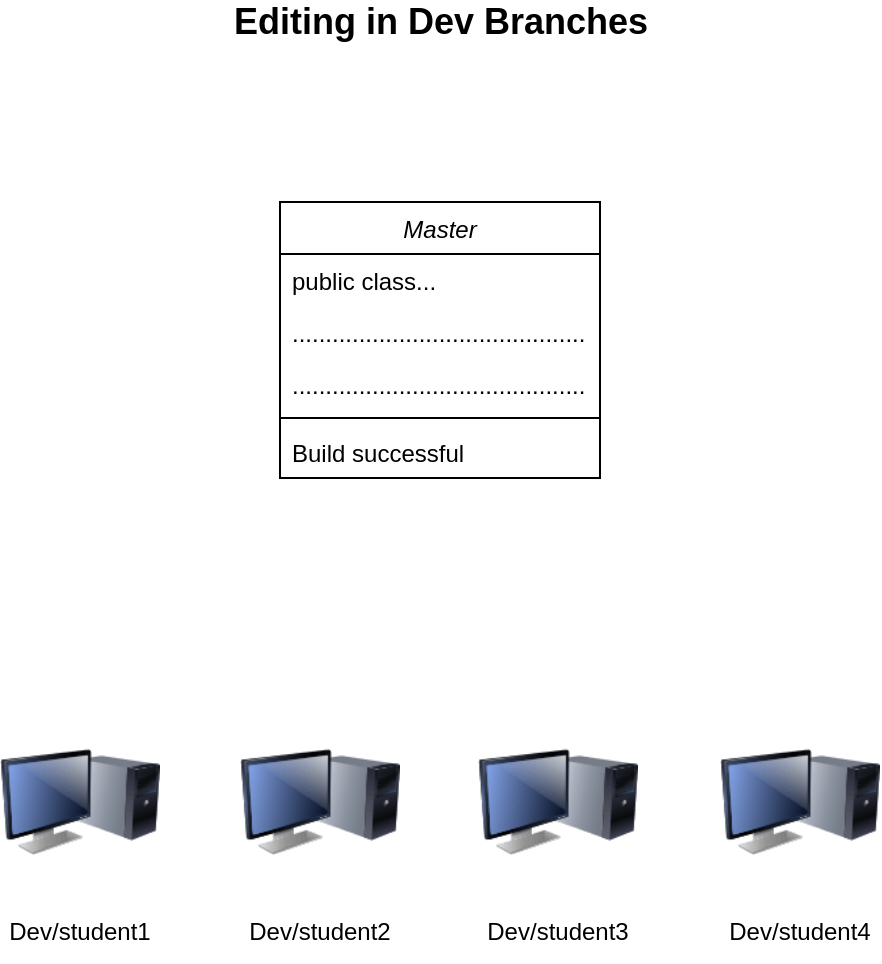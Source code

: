 <mxfile version="15.5.9" type="github">
  <diagram id="C5RBs43oDa-KdzZeNtuy" name="Page-1">
    <mxGraphModel dx="1186" dy="673" grid="1" gridSize="10" guides="1" tooltips="1" connect="1" arrows="1" fold="1" page="1" pageScale="1" pageWidth="827" pageHeight="1169" math="0" shadow="0">
      <root>
        <mxCell id="WIyWlLk6GJQsqaUBKTNV-0" />
        <mxCell id="WIyWlLk6GJQsqaUBKTNV-1" parent="WIyWlLk6GJQsqaUBKTNV-0" />
        <mxCell id="zkfFHV4jXpPFQw0GAbJ--0" value="Master" style="swimlane;fontStyle=2;align=center;verticalAlign=top;childLayout=stackLayout;horizontal=1;startSize=26;horizontalStack=0;resizeParent=1;resizeLast=0;collapsible=1;marginBottom=0;rounded=0;shadow=0;strokeWidth=1;" parent="WIyWlLk6GJQsqaUBKTNV-1" vertex="1">
          <mxGeometry x="310" y="130" width="160" height="138" as="geometry">
            <mxRectangle x="230" y="140" width="160" height="26" as="alternateBounds" />
          </mxGeometry>
        </mxCell>
        <mxCell id="zkfFHV4jXpPFQw0GAbJ--1" value="public class..." style="text;align=left;verticalAlign=top;spacingLeft=4;spacingRight=4;overflow=hidden;rotatable=0;points=[[0,0.5],[1,0.5]];portConstraint=eastwest;" parent="zkfFHV4jXpPFQw0GAbJ--0" vertex="1">
          <mxGeometry y="26" width="160" height="26" as="geometry" />
        </mxCell>
        <mxCell id="zkfFHV4jXpPFQw0GAbJ--2" value="............................................ " style="text;align=left;verticalAlign=top;spacingLeft=4;spacingRight=4;overflow=hidden;rotatable=0;points=[[0,0.5],[1,0.5]];portConstraint=eastwest;rounded=0;shadow=0;html=0;" parent="zkfFHV4jXpPFQw0GAbJ--0" vertex="1">
          <mxGeometry y="52" width="160" height="26" as="geometry" />
        </mxCell>
        <mxCell id="zkfFHV4jXpPFQw0GAbJ--3" value="............................................ " style="text;align=left;verticalAlign=top;spacingLeft=4;spacingRight=4;overflow=hidden;rotatable=0;points=[[0,0.5],[1,0.5]];portConstraint=eastwest;rounded=0;shadow=0;html=0;" parent="zkfFHV4jXpPFQw0GAbJ--0" vertex="1">
          <mxGeometry y="78" width="160" height="26" as="geometry" />
        </mxCell>
        <mxCell id="zkfFHV4jXpPFQw0GAbJ--4" value="" style="line;html=1;strokeWidth=1;align=left;verticalAlign=middle;spacingTop=-1;spacingLeft=3;spacingRight=3;rotatable=0;labelPosition=right;points=[];portConstraint=eastwest;" parent="zkfFHV4jXpPFQw0GAbJ--0" vertex="1">
          <mxGeometry y="104" width="160" height="8" as="geometry" />
        </mxCell>
        <mxCell id="zkfFHV4jXpPFQw0GAbJ--5" value="Build successful" style="text;align=left;verticalAlign=top;spacingLeft=4;spacingRight=4;overflow=hidden;rotatable=0;points=[[0,0.5],[1,0.5]];portConstraint=eastwest;" parent="zkfFHV4jXpPFQw0GAbJ--0" vertex="1">
          <mxGeometry y="112" width="160" height="26" as="geometry" />
        </mxCell>
        <mxCell id="5WkMsJCRMPGHcbdzD7bT-6" value="" style="image;html=1;image=img/lib/clip_art/computers/Monitor_Tower_128x128.png" vertex="1" parent="WIyWlLk6GJQsqaUBKTNV-1">
          <mxGeometry x="170" y="390" width="80" height="80" as="geometry" />
        </mxCell>
        <mxCell id="5WkMsJCRMPGHcbdzD7bT-7" value="" style="image;html=1;image=img/lib/clip_art/computers/Monitor_Tower_128x128.png" vertex="1" parent="WIyWlLk6GJQsqaUBKTNV-1">
          <mxGeometry x="290" y="390" width="80" height="80" as="geometry" />
        </mxCell>
        <mxCell id="5WkMsJCRMPGHcbdzD7bT-8" value="" style="image;html=1;image=img/lib/clip_art/computers/Monitor_Tower_128x128.png" vertex="1" parent="WIyWlLk6GJQsqaUBKTNV-1">
          <mxGeometry x="409" y="390" width="80" height="80" as="geometry" />
        </mxCell>
        <mxCell id="5WkMsJCRMPGHcbdzD7bT-9" value="" style="image;html=1;image=img/lib/clip_art/computers/Monitor_Tower_128x128.png" vertex="1" parent="WIyWlLk6GJQsqaUBKTNV-1">
          <mxGeometry x="530" y="390" width="80" height="80" as="geometry" />
        </mxCell>
        <mxCell id="5WkMsJCRMPGHcbdzD7bT-10" value="Dev/student1" style="text;html=1;strokeColor=none;fillColor=none;align=center;verticalAlign=middle;whiteSpace=wrap;rounded=0;" vertex="1" parent="WIyWlLk6GJQsqaUBKTNV-1">
          <mxGeometry x="180" y="480" width="60" height="30" as="geometry" />
        </mxCell>
        <mxCell id="5WkMsJCRMPGHcbdzD7bT-11" value="Dev/student2" style="text;html=1;strokeColor=none;fillColor=none;align=center;verticalAlign=middle;whiteSpace=wrap;rounded=0;" vertex="1" parent="WIyWlLk6GJQsqaUBKTNV-1">
          <mxGeometry x="300" y="480" width="60" height="30" as="geometry" />
        </mxCell>
        <mxCell id="5WkMsJCRMPGHcbdzD7bT-12" value="Dev/student3" style="text;html=1;strokeColor=none;fillColor=none;align=center;verticalAlign=middle;whiteSpace=wrap;rounded=0;" vertex="1" parent="WIyWlLk6GJQsqaUBKTNV-1">
          <mxGeometry x="419" y="480" width="60" height="30" as="geometry" />
        </mxCell>
        <mxCell id="5WkMsJCRMPGHcbdzD7bT-13" value="Dev/student4" style="text;html=1;strokeColor=none;fillColor=none;align=center;verticalAlign=middle;whiteSpace=wrap;rounded=0;" vertex="1" parent="WIyWlLk6GJQsqaUBKTNV-1">
          <mxGeometry x="540" y="480" width="60" height="30" as="geometry" />
        </mxCell>
        <mxCell id="5WkMsJCRMPGHcbdzD7bT-14" value="&lt;font style=&quot;font-size: 18px&quot;&gt;&lt;b&gt;Editing in Dev Branches&lt;/b&gt;&lt;/font&gt;" style="text;html=1;align=center;verticalAlign=middle;resizable=0;points=[];autosize=1;strokeColor=none;fillColor=none;" vertex="1" parent="WIyWlLk6GJQsqaUBKTNV-1">
          <mxGeometry x="280" y="30" width="220" height="20" as="geometry" />
        </mxCell>
      </root>
    </mxGraphModel>
  </diagram>
</mxfile>
